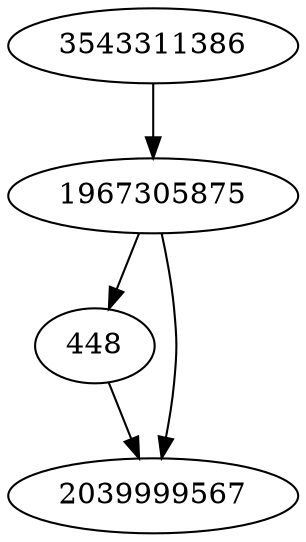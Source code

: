 strict digraph  {
448;
3543311386;
1967305875;
2039999567;
448 -> 2039999567;
3543311386 -> 1967305875;
1967305875 -> 2039999567;
1967305875 -> 448;
}
